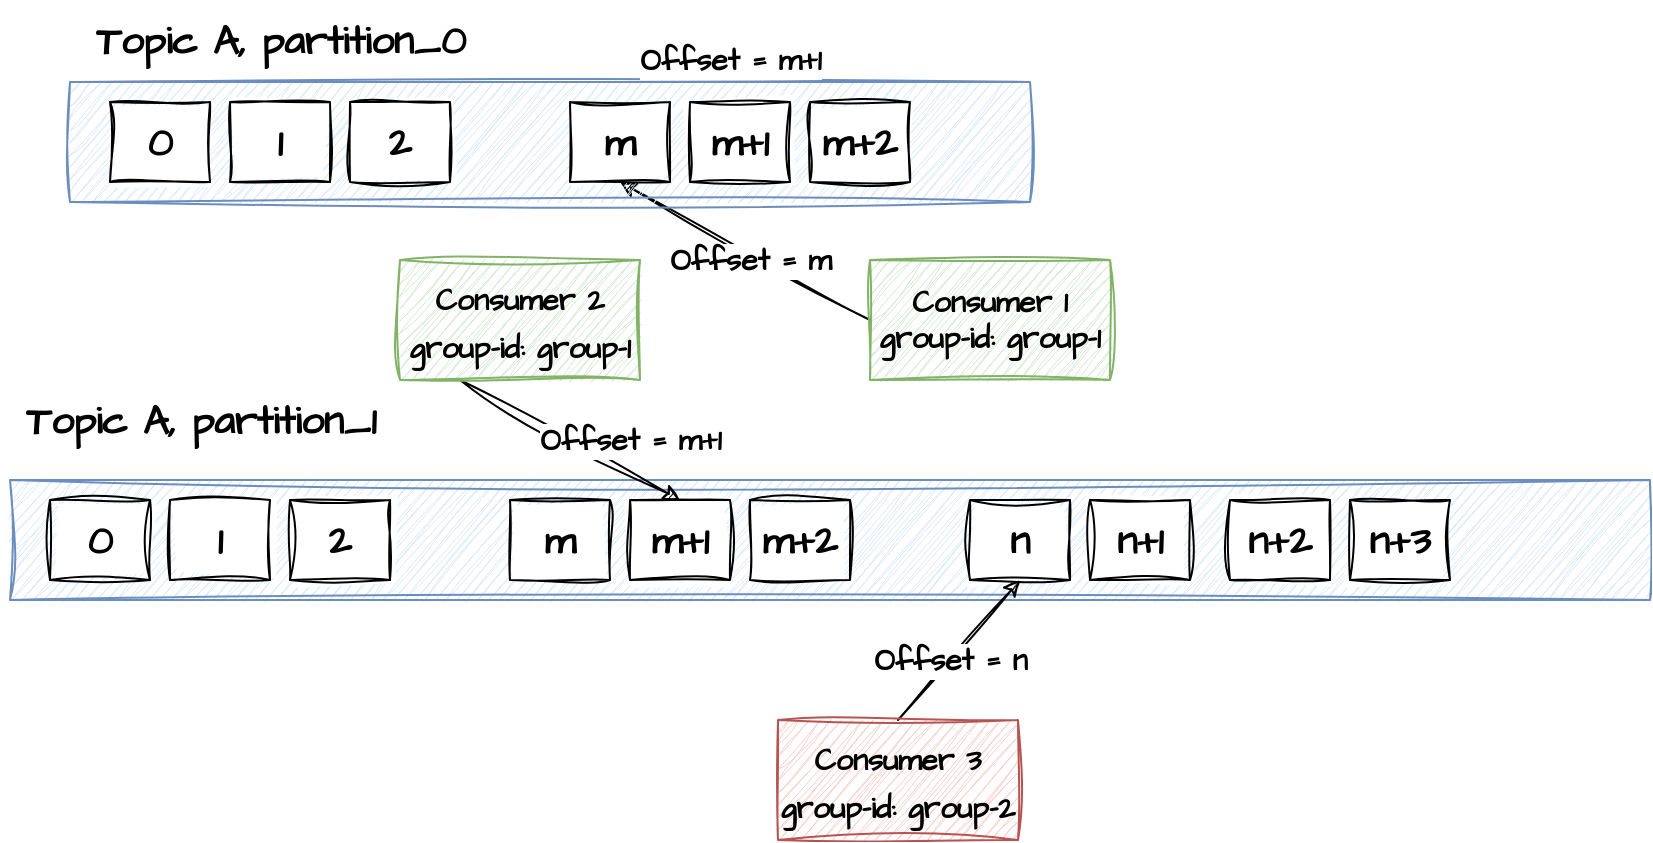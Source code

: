 <mxfile version="22.0.0" type="device">
  <diagram name="Page-1" id="n-e8tWW_CJZxiM2zyDSC">
    <mxGraphModel dx="1008" dy="603" grid="1" gridSize="10" guides="1" tooltips="1" connect="1" arrows="1" fold="1" page="1" pageScale="1" pageWidth="827" pageHeight="1169" math="0" shadow="0">
      <root>
        <mxCell id="0" />
        <mxCell id="1" parent="0" />
        <mxCell id="p4xNBlKIBzw1sxDvnefI-1" value="" style="rounded=0;whiteSpace=wrap;html=1;sketch=1;hachureGap=4;jiggle=2;curveFitting=1;fontFamily=Architects Daughter;fontSource=https%3A%2F%2Ffonts.googleapis.com%2Fcss%3Ffamily%3DArchitects%2BDaughter;fontSize=20;horizontal=1;verticalAlign=top;align=right;fillColor=#dae8fc;strokeColor=#6c8ebf;" parent="1" vertex="1">
          <mxGeometry x="30" y="430" width="820" height="60" as="geometry" />
        </mxCell>
        <mxCell id="p4xNBlKIBzw1sxDvnefI-2" value="&lt;b&gt;1&lt;/b&gt;" style="rounded=0;whiteSpace=wrap;html=1;sketch=1;hachureGap=4;jiggle=2;curveFitting=1;fontFamily=Architects Daughter;fontSource=https%3A%2F%2Ffonts.googleapis.com%2Fcss%3Ffamily%3DArchitects%2BDaughter;fontSize=20;" parent="1" vertex="1">
          <mxGeometry x="110" y="440" width="50" height="40" as="geometry" />
        </mxCell>
        <mxCell id="p4xNBlKIBzw1sxDvnefI-3" value="&lt;b&gt;0&lt;/b&gt;" style="rounded=0;whiteSpace=wrap;html=1;sketch=1;hachureGap=4;jiggle=2;curveFitting=1;fontFamily=Architects Daughter;fontSource=https%3A%2F%2Ffonts.googleapis.com%2Fcss%3Ffamily%3DArchitects%2BDaughter;fontSize=20;" parent="1" vertex="1">
          <mxGeometry x="50" y="440" width="50" height="40" as="geometry" />
        </mxCell>
        <mxCell id="p4xNBlKIBzw1sxDvnefI-4" value="&lt;b&gt;2&lt;/b&gt;" style="rounded=0;whiteSpace=wrap;html=1;sketch=1;hachureGap=4;jiggle=2;curveFitting=1;fontFamily=Architects Daughter;fontSource=https%3A%2F%2Ffonts.googleapis.com%2Fcss%3Ffamily%3DArchitects%2BDaughter;fontSize=20;" parent="1" vertex="1">
          <mxGeometry x="170" y="440" width="50" height="40" as="geometry" />
        </mxCell>
        <mxCell id="p4xNBlKIBzw1sxDvnefI-5" value="&lt;b&gt;m&lt;/b&gt;" style="rounded=0;whiteSpace=wrap;html=1;sketch=1;hachureGap=4;jiggle=2;curveFitting=1;fontFamily=Architects Daughter;fontSource=https%3A%2F%2Ffonts.googleapis.com%2Fcss%3Ffamily%3DArchitects%2BDaughter;fontSize=20;" parent="1" vertex="1">
          <mxGeometry x="280" y="440" width="50" height="40" as="geometry" />
        </mxCell>
        <mxCell id="p4xNBlKIBzw1sxDvnefI-6" value="&lt;b&gt;m+1&lt;/b&gt;" style="rounded=0;whiteSpace=wrap;html=1;sketch=1;hachureGap=4;jiggle=2;curveFitting=1;fontFamily=Architects Daughter;fontSource=https%3A%2F%2Ffonts.googleapis.com%2Fcss%3Ffamily%3DArchitects%2BDaughter;fontSize=20;" parent="1" vertex="1">
          <mxGeometry x="340" y="440" width="50" height="40" as="geometry" />
        </mxCell>
        <mxCell id="p4xNBlKIBzw1sxDvnefI-7" value="&lt;b&gt;m+2&lt;/b&gt;" style="rounded=0;whiteSpace=wrap;html=1;sketch=1;hachureGap=4;jiggle=2;curveFitting=1;fontFamily=Architects Daughter;fontSource=https%3A%2F%2Ffonts.googleapis.com%2Fcss%3Ffamily%3DArchitects%2BDaughter;fontSize=20;" parent="1" vertex="1">
          <mxGeometry x="400" y="440" width="50" height="40" as="geometry" />
        </mxCell>
        <mxCell id="p4xNBlKIBzw1sxDvnefI-8" value="&lt;b&gt;n&lt;/b&gt;" style="rounded=0;whiteSpace=wrap;html=1;sketch=1;hachureGap=4;jiggle=2;curveFitting=1;fontFamily=Architects Daughter;fontSource=https%3A%2F%2Ffonts.googleapis.com%2Fcss%3Ffamily%3DArchitects%2BDaughter;fontSize=20;" parent="1" vertex="1">
          <mxGeometry x="510" y="440" width="50" height="40" as="geometry" />
        </mxCell>
        <mxCell id="p4xNBlKIBzw1sxDvnefI-9" value="&lt;b&gt;n+1&lt;/b&gt;" style="rounded=0;whiteSpace=wrap;html=1;sketch=1;hachureGap=4;jiggle=2;curveFitting=1;fontFamily=Architects Daughter;fontSource=https%3A%2F%2Ffonts.googleapis.com%2Fcss%3Ffamily%3DArchitects%2BDaughter;fontSize=20;" parent="1" vertex="1">
          <mxGeometry x="570" y="440" width="50" height="40" as="geometry" />
        </mxCell>
        <mxCell id="p4xNBlKIBzw1sxDvnefI-10" value="&lt;b style=&quot;border-color: var(--border-color);&quot;&gt;n+2&lt;/b&gt;" style="rounded=0;whiteSpace=wrap;html=1;sketch=1;hachureGap=4;jiggle=2;curveFitting=1;fontFamily=Architects Daughter;fontSource=https%3A%2F%2Ffonts.googleapis.com%2Fcss%3Ffamily%3DArchitects%2BDaughter;fontSize=20;" parent="1" vertex="1">
          <mxGeometry x="640" y="440" width="50" height="40" as="geometry" />
        </mxCell>
        <mxCell id="p4xNBlKIBzw1sxDvnefI-11" value="&lt;b style=&quot;border-color: var(--border-color);&quot;&gt;n+3&lt;/b&gt;" style="rounded=0;whiteSpace=wrap;html=1;sketch=1;hachureGap=4;jiggle=2;curveFitting=1;fontFamily=Architects Daughter;fontSource=https%3A%2F%2Ffonts.googleapis.com%2Fcss%3Ffamily%3DArchitects%2BDaughter;fontSize=20;" parent="1" vertex="1">
          <mxGeometry x="700" y="440" width="50" height="40" as="geometry" />
        </mxCell>
        <mxCell id="YnqV_Xg9dmx3B1v00Xrc-20" style="rounded=0;sketch=1;hachureGap=4;jiggle=2;curveFitting=1;orthogonalLoop=1;jettySize=auto;html=1;exitX=0.25;exitY=1;exitDx=0;exitDy=0;entryX=0.5;entryY=0;entryDx=0;entryDy=0;fontFamily=Architects Daughter;fontSource=https%3A%2F%2Ffonts.googleapis.com%2Fcss%3Ffamily%3DArchitects%2BDaughter;fontSize=16;" edge="1" parent="1" source="p4xNBlKIBzw1sxDvnefI-13" target="p4xNBlKIBzw1sxDvnefI-6">
          <mxGeometry relative="1" as="geometry" />
        </mxCell>
        <mxCell id="p4xNBlKIBzw1sxDvnefI-13" value="&lt;font style=&quot;font-size: 15px;&quot;&gt;Consumer 2&lt;br&gt;group-id: group-1&lt;/font&gt;" style="rounded=0;whiteSpace=wrap;html=1;sketch=1;hachureGap=4;jiggle=2;curveFitting=1;fontFamily=Architects Daughter;fontSource=https%3A%2F%2Ffonts.googleapis.com%2Fcss%3Ffamily%3DArchitects%2BDaughter;fontSize=20;fontStyle=1;fillColor=#d5e8d4;strokeColor=#82b366;" parent="1" vertex="1">
          <mxGeometry x="225" y="320" width="120" height="60" as="geometry" />
        </mxCell>
        <mxCell id="YnqV_Xg9dmx3B1v00Xrc-14" style="rounded=0;sketch=1;hachureGap=4;jiggle=2;curveFitting=1;orthogonalLoop=1;jettySize=auto;html=1;exitX=0;exitY=0.5;exitDx=0;exitDy=0;entryX=0.5;entryY=1;entryDx=0;entryDy=0;fontFamily=Architects Daughter;fontSource=https%3A%2F%2Ffonts.googleapis.com%2Fcss%3Ffamily%3DArchitects%2BDaughter;fontSize=16;" edge="1" parent="1" source="p4xNBlKIBzw1sxDvnefI-14" target="YnqV_Xg9dmx3B1v00Xrc-5">
          <mxGeometry relative="1" as="geometry" />
        </mxCell>
        <mxCell id="p4xNBlKIBzw1sxDvnefI-14" value="Consumer 1&lt;br style=&quot;font-size: 15px;&quot;&gt;group-id: group-1" style="rounded=0;whiteSpace=wrap;html=1;sketch=1;hachureGap=4;jiggle=2;curveFitting=1;fontFamily=Architects Daughter;fontSource=https%3A%2F%2Ffonts.googleapis.com%2Fcss%3Ffamily%3DArchitects%2BDaughter;fontSize=15;fontStyle=1;fillColor=#d5e8d4;strokeColor=#82b366;" parent="1" vertex="1">
          <mxGeometry x="460" y="320" width="120" height="60" as="geometry" />
        </mxCell>
        <mxCell id="YnqV_Xg9dmx3B1v00Xrc-1" value="" style="rounded=0;whiteSpace=wrap;html=1;sketch=1;hachureGap=4;jiggle=2;curveFitting=1;fontFamily=Architects Daughter;fontSource=https%3A%2F%2Ffonts.googleapis.com%2Fcss%3Ffamily%3DArchitects%2BDaughter;fontSize=20;horizontal=1;verticalAlign=top;align=right;fillColor=#dae8fc;strokeColor=#6c8ebf;" vertex="1" parent="1">
          <mxGeometry x="60" y="231" width="480" height="60" as="geometry" />
        </mxCell>
        <mxCell id="YnqV_Xg9dmx3B1v00Xrc-2" value="&lt;b&gt;1&lt;/b&gt;" style="rounded=0;whiteSpace=wrap;html=1;sketch=1;hachureGap=4;jiggle=2;curveFitting=1;fontFamily=Architects Daughter;fontSource=https%3A%2F%2Ffonts.googleapis.com%2Fcss%3Ffamily%3DArchitects%2BDaughter;fontSize=20;" vertex="1" parent="1">
          <mxGeometry x="140" y="241" width="50" height="40" as="geometry" />
        </mxCell>
        <mxCell id="YnqV_Xg9dmx3B1v00Xrc-3" value="&lt;b&gt;0&lt;/b&gt;" style="rounded=0;whiteSpace=wrap;html=1;sketch=1;hachureGap=4;jiggle=2;curveFitting=1;fontFamily=Architects Daughter;fontSource=https%3A%2F%2Ffonts.googleapis.com%2Fcss%3Ffamily%3DArchitects%2BDaughter;fontSize=20;" vertex="1" parent="1">
          <mxGeometry x="80" y="241" width="50" height="40" as="geometry" />
        </mxCell>
        <mxCell id="YnqV_Xg9dmx3B1v00Xrc-4" value="&lt;b&gt;2&lt;/b&gt;" style="rounded=0;whiteSpace=wrap;html=1;sketch=1;hachureGap=4;jiggle=2;curveFitting=1;fontFamily=Architects Daughter;fontSource=https%3A%2F%2Ffonts.googleapis.com%2Fcss%3Ffamily%3DArchitects%2BDaughter;fontSize=20;" vertex="1" parent="1">
          <mxGeometry x="200" y="241" width="50" height="40" as="geometry" />
        </mxCell>
        <mxCell id="YnqV_Xg9dmx3B1v00Xrc-5" value="&lt;b&gt;m&lt;/b&gt;" style="rounded=0;whiteSpace=wrap;html=1;sketch=1;hachureGap=4;jiggle=2;curveFitting=1;fontFamily=Architects Daughter;fontSource=https%3A%2F%2Ffonts.googleapis.com%2Fcss%3Ffamily%3DArchitects%2BDaughter;fontSize=20;" vertex="1" parent="1">
          <mxGeometry x="310" y="241" width="50" height="40" as="geometry" />
        </mxCell>
        <mxCell id="YnqV_Xg9dmx3B1v00Xrc-6" value="&lt;b&gt;m+1&lt;/b&gt;" style="rounded=0;whiteSpace=wrap;html=1;sketch=1;hachureGap=4;jiggle=2;curveFitting=1;fontFamily=Architects Daughter;fontSource=https%3A%2F%2Ffonts.googleapis.com%2Fcss%3Ffamily%3DArchitects%2BDaughter;fontSize=20;" vertex="1" parent="1">
          <mxGeometry x="370" y="241" width="50" height="40" as="geometry" />
        </mxCell>
        <mxCell id="YnqV_Xg9dmx3B1v00Xrc-7" value="&lt;b&gt;m+2&lt;/b&gt;" style="rounded=0;whiteSpace=wrap;html=1;sketch=1;hachureGap=4;jiggle=2;curveFitting=1;fontFamily=Architects Daughter;fontSource=https%3A%2F%2Ffonts.googleapis.com%2Fcss%3Ffamily%3DArchitects%2BDaughter;fontSize=20;" vertex="1" parent="1">
          <mxGeometry x="430" y="241" width="50" height="40" as="geometry" />
        </mxCell>
        <mxCell id="YnqV_Xg9dmx3B1v00Xrc-12" value="Offset = m+1" style="edgeLabel;html=1;align=center;verticalAlign=middle;resizable=0;points=[];fontSize=15;fontFamily=Architects Daughter;fontStyle=1" vertex="1" connectable="0" parent="1">
          <mxGeometry x="390" y="220" as="geometry" />
        </mxCell>
        <mxCell id="YnqV_Xg9dmx3B1v00Xrc-13" value="&lt;b&gt;Topic A, partition_0&lt;/b&gt;" style="text;html=1;align=center;verticalAlign=middle;resizable=0;points=[];autosize=1;strokeColor=none;fillColor=none;fontSize=20;fontFamily=Architects Daughter;" vertex="1" parent="1">
          <mxGeometry x="60" y="190" width="210" height="40" as="geometry" />
        </mxCell>
        <mxCell id="YnqV_Xg9dmx3B1v00Xrc-15" value="&lt;b&gt;Topic A, partition_1&lt;/b&gt;" style="text;html=1;align=center;verticalAlign=middle;resizable=0;points=[];autosize=1;strokeColor=none;fillColor=none;fontSize=20;fontFamily=Architects Daughter;" vertex="1" parent="1">
          <mxGeometry x="25" y="380" width="200" height="40" as="geometry" />
        </mxCell>
        <mxCell id="YnqV_Xg9dmx3B1v00Xrc-17" style="rounded=0;sketch=1;hachureGap=4;jiggle=2;curveFitting=1;orthogonalLoop=1;jettySize=auto;html=1;exitX=0.5;exitY=0;exitDx=0;exitDy=0;entryX=0.5;entryY=1;entryDx=0;entryDy=0;fontFamily=Architects Daughter;fontSource=https%3A%2F%2Ffonts.googleapis.com%2Fcss%3Ffamily%3DArchitects%2BDaughter;fontSize=16;" edge="1" parent="1" source="YnqV_Xg9dmx3B1v00Xrc-16" target="p4xNBlKIBzw1sxDvnefI-8">
          <mxGeometry relative="1" as="geometry" />
        </mxCell>
        <mxCell id="YnqV_Xg9dmx3B1v00Xrc-16" value="&lt;font style=&quot;font-size: 15px;&quot;&gt;Consumer 3&lt;br&gt;group-id: group-2&lt;/font&gt;" style="rounded=0;whiteSpace=wrap;html=1;sketch=1;hachureGap=4;jiggle=2;curveFitting=1;fontFamily=Architects Daughter;fontSource=https%3A%2F%2Ffonts.googleapis.com%2Fcss%3Ffamily%3DArchitects%2BDaughter;fontSize=20;fontStyle=1;fillColor=#f8cecc;strokeColor=#b85450;" vertex="1" parent="1">
          <mxGeometry x="414" y="550" width="120" height="60" as="geometry" />
        </mxCell>
        <mxCell id="YnqV_Xg9dmx3B1v00Xrc-18" value="Offset = n" style="edgeLabel;html=1;align=center;verticalAlign=middle;resizable=0;points=[];fontSize=15;fontFamily=Architects Daughter;fontStyle=1" vertex="1" connectable="0" parent="1">
          <mxGeometry x="500" y="520" as="geometry" />
        </mxCell>
        <mxCell id="YnqV_Xg9dmx3B1v00Xrc-19" value="Offset = m" style="edgeLabel;html=1;align=center;verticalAlign=middle;resizable=0;points=[];fontSize=15;fontFamily=Architects Daughter;fontStyle=1" vertex="1" connectable="0" parent="1">
          <mxGeometry x="400" y="320" as="geometry" />
        </mxCell>
        <mxCell id="YnqV_Xg9dmx3B1v00Xrc-21" value="Offset = m+1" style="edgeLabel;html=1;align=center;verticalAlign=middle;resizable=0;points=[];fontSize=15;fontFamily=Architects Daughter;fontStyle=1" vertex="1" connectable="0" parent="1">
          <mxGeometry x="340" y="410" as="geometry" />
        </mxCell>
      </root>
    </mxGraphModel>
  </diagram>
</mxfile>

